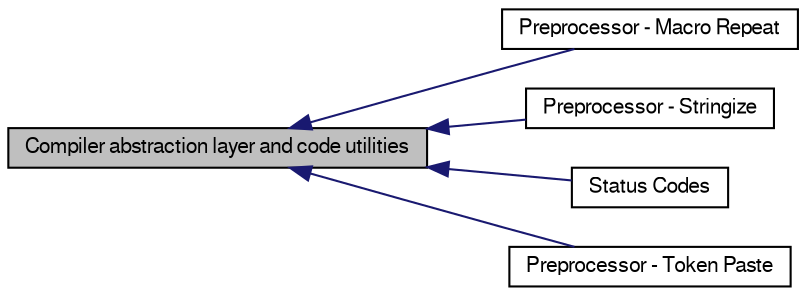 digraph structs
{
  edge [fontname="FreeSans",fontsize="10",labelfontname="FreeSans",labelfontsize="10"];
  node [fontname="FreeSans",fontsize="10",shape=record];
  rankdir=LR;
  Node0 [label="Compiler abstraction layer and code utilities",height=0.2,width=0.4,color="black", fillcolor="grey75", style="filled" fontcolor="black"];
  Node3 [label="Preprocessor - Macro Repeat",height=0.2,width=0.4,color="black", fillcolor="white", style="filled",URL="$group__group__avr32__utils__mrepeat.html"];
  Node1 [label="Preprocessor - Stringize",height=0.2,width=0.4,color="black", fillcolor="white", style="filled",URL="$group__group__avr32__utils__stringz.html"];
  Node2 [label="Status Codes",height=0.2,width=0.4,color="black", fillcolor="white", style="filled",URL="$group__group__avr32__utils__status__codes.html"];
  Node4 [label="Preprocessor - Token Paste",height=0.2,width=0.4,color="black", fillcolor="white", style="filled",URL="$group__group__avr32__utils__tpaste.html"];
  Node0->Node1 [shape=plaintext, color="midnightblue", dir="back", style="solid"];
  Node0->Node2 [shape=plaintext, color="midnightblue", dir="back", style="solid"];
  Node0->Node3 [shape=plaintext, color="midnightblue", dir="back", style="solid"];
  Node0->Node4 [shape=plaintext, color="midnightblue", dir="back", style="solid"];
}
